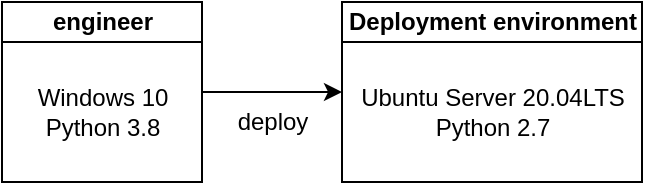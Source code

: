 <mxfile version="16.5.6" type="github">
  <diagram id="prtHgNgQTEPvFCAcTncT" name="Page-1">
    <mxGraphModel dx="447" dy="249" grid="1" gridSize="10" guides="1" tooltips="1" connect="1" arrows="1" fold="1" page="1" pageScale="1" pageWidth="827" pageHeight="1169" math="0" shadow="0">
      <root>
        <mxCell id="0" />
        <mxCell id="1" parent="0" />
        <mxCell id="C4Dqqy4B-yCp2HfnBXFy-6" style="edgeStyle=orthogonalEdgeStyle;rounded=0;orthogonalLoop=1;jettySize=auto;html=1;entryX=0;entryY=0.5;entryDx=0;entryDy=0;" edge="1" parent="1" source="dNxyNK7c78bLwvsdeMH5-11" target="C4Dqqy4B-yCp2HfnBXFy-4">
          <mxGeometry relative="1" as="geometry" />
        </mxCell>
        <mxCell id="dNxyNK7c78bLwvsdeMH5-11" value="&lt;div&gt;engineer&lt;/div&gt;" style="swimlane;html=1;startSize=20;horizontal=1;containerType=tree;glass=0;" parent="1" vertex="1">
          <mxGeometry x="170" y="250" width="100" height="90" as="geometry" />
        </mxCell>
        <mxCell id="C4Dqqy4B-yCp2HfnBXFy-2" value="Windows 10&lt;br&gt;Python 3.8" style="text;html=1;align=center;verticalAlign=middle;resizable=0;points=[];autosize=1;strokeColor=none;fillColor=none;" vertex="1" parent="dNxyNK7c78bLwvsdeMH5-11">
          <mxGeometry x="10" y="40" width="80" height="30" as="geometry" />
        </mxCell>
        <mxCell id="C4Dqqy4B-yCp2HfnBXFy-4" value="&lt;div&gt;Deployment environment&lt;/div&gt;" style="swimlane;html=1;startSize=20;horizontal=1;containerType=tree;glass=0;" vertex="1" parent="1">
          <mxGeometry x="340" y="250" width="150" height="90" as="geometry">
            <mxRectangle x="340" y="250" width="180" height="20" as="alternateBounds" />
          </mxGeometry>
        </mxCell>
        <mxCell id="C4Dqqy4B-yCp2HfnBXFy-5" value="Ubuntu Server 20.04LTS&lt;br&gt;Python 2.7" style="text;html=1;align=center;verticalAlign=middle;resizable=0;points=[];autosize=1;strokeColor=none;fillColor=none;" vertex="1" parent="C4Dqqy4B-yCp2HfnBXFy-4">
          <mxGeometry y="40" width="150" height="30" as="geometry" />
        </mxCell>
        <mxCell id="C4Dqqy4B-yCp2HfnBXFy-7" value="deploy" style="text;html=1;align=center;verticalAlign=middle;resizable=0;points=[];autosize=1;strokeColor=none;fillColor=none;" vertex="1" parent="1">
          <mxGeometry x="280" y="300" width="50" height="20" as="geometry" />
        </mxCell>
      </root>
    </mxGraphModel>
  </diagram>
</mxfile>
